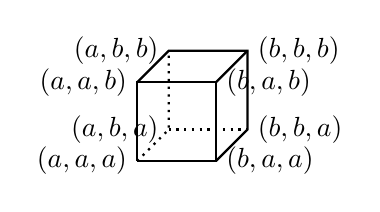 \begin{tikzpicture}
  \draw[thick]
  (0,0) node [anchor = east] {$(a,a,a)$}
  --
  (1,0) node [anchor = west] {$(b,a,a)$}
  --
  (1,1) node [anchor = west] {$(b,a,b)$}
  --
  (0,1) node [anchor = east] {$(a,a,b)$}
  --
  (0,0);
  \draw[thick]
  (1,0)
  --
  (1.4,0.4) node [anchor = west] {$(b,b,a)$}
  --
  (1.4,1.4) node [anchor = west] {$(b,b,b)$}
  --
  (0.4,1.4)node [anchor = east] {$(a,b,b)$}
  --
  (0,1);
  \draw[thick] (1,1) -- (1.4,1.4);
  \draw[thick,dotted]
  (0,0) --
  (0.4,0.4) node [anchor = east] {$(a,b,a)$}
  -- (0.4,1.4);
  \draw[thick,dotted]
  (0.4,0.4)
  -- (1.4,0.4);
\end{tikzpicture}